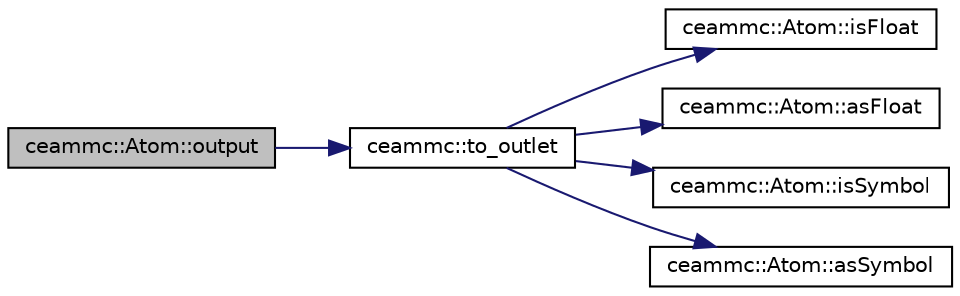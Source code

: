 digraph "ceammc::Atom::output"
{
  edge [fontname="Helvetica",fontsize="10",labelfontname="Helvetica",labelfontsize="10"];
  node [fontname="Helvetica",fontsize="10",shape=record];
  rankdir="LR";
  Node1 [label="ceammc::Atom::output",height=0.2,width=0.4,color="black", fillcolor="grey75", style="filled" fontcolor="black"];
  Node1 -> Node2 [color="midnightblue",fontsize="10",style="solid",fontname="Helvetica"];
  Node2 [label="ceammc::to_outlet",height=0.2,width=0.4,color="black", fillcolor="white", style="filled",URL="$namespaceceammc.html#a6295c782bd42c995e7f09274529cbf14"];
  Node2 -> Node3 [color="midnightblue",fontsize="10",style="solid",fontname="Helvetica"];
  Node3 [label="ceammc::Atom::isFloat",height=0.2,width=0.4,color="black", fillcolor="white", style="filled",URL="$classceammc_1_1_atom.html#a0f1cf78bc426ca9563ef73112e1f01ba"];
  Node2 -> Node4 [color="midnightblue",fontsize="10",style="solid",fontname="Helvetica"];
  Node4 [label="ceammc::Atom::asFloat",height=0.2,width=0.4,color="black", fillcolor="white", style="filled",URL="$classceammc_1_1_atom.html#a0203877e550722b0a50f0851b9a333ef"];
  Node2 -> Node5 [color="midnightblue",fontsize="10",style="solid",fontname="Helvetica"];
  Node5 [label="ceammc::Atom::isSymbol",height=0.2,width=0.4,color="black", fillcolor="white", style="filled",URL="$classceammc_1_1_atom.html#a2c4bb5cf0db422ac820ffb70f20c4d42"];
  Node2 -> Node6 [color="midnightblue",fontsize="10",style="solid",fontname="Helvetica"];
  Node6 [label="ceammc::Atom::asSymbol",height=0.2,width=0.4,color="black", fillcolor="white", style="filled",URL="$classceammc_1_1_atom.html#af91ae5830ce415555288a4155676362e"];
}
